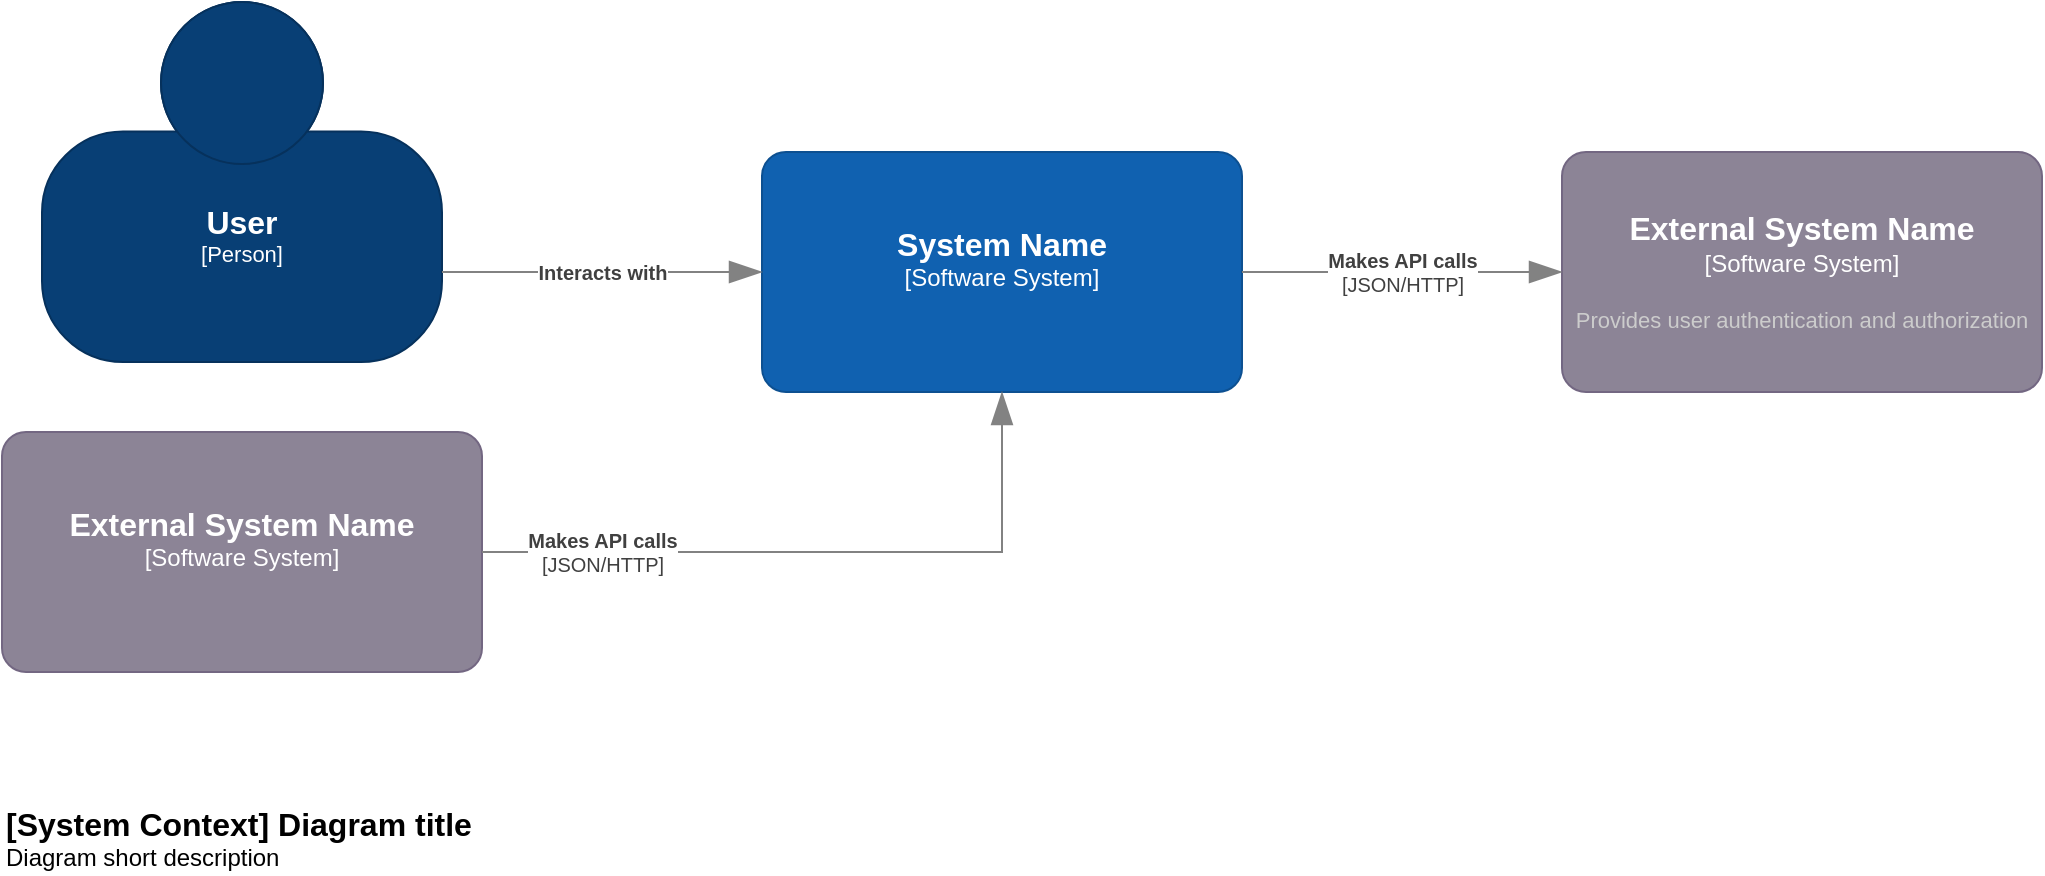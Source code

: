 <mxfile version="25.0.2" pages="3">
  <diagram id="29ZFo15GTYa0qB8WH2Nd" name="Context">
    <mxGraphModel dx="1434" dy="854" grid="1" gridSize="10" guides="1" tooltips="1" connect="1" arrows="1" fold="1" page="1" pageScale="1" pageWidth="1100" pageHeight="850" math="0" shadow="0">
      <root>
        <mxCell id="0" />
        <mxCell id="1" parent="0" />
        <object placeholders="1" c4Name="User" c4Type="Person" c4Description="" label="&lt;font style=&quot;font-size: 16px&quot;&gt;&lt;b&gt;%c4Name%&lt;/b&gt;&lt;/font&gt;&lt;div&gt;[%c4Type%]&lt;/div&gt;&lt;br&gt;&lt;div&gt;&lt;font style=&quot;font-size: 11px&quot;&gt;&lt;font color=&quot;#cccccc&quot;&gt;%c4Description%&lt;/font&gt;&lt;/div&gt;" id="dmXTdPEU5xjh_cCiwNL8-1">
          <mxCell style="html=1;fontSize=11;dashed=0;whiteSpace=wrap;fillColor=#083F75;strokeColor=#06315C;fontColor=#ffffff;shape=mxgraph.c4.person2;align=center;metaEdit=1;points=[[0.5,0,0],[1,0.5,0],[1,0.75,0],[0.75,1,0],[0.5,1,0],[0.25,1,0],[0,0.75,0],[0,0.5,0]];resizable=0;rounded=1;" parent="1" vertex="1">
            <mxGeometry x="80" y="208" width="200" height="180" as="geometry" />
          </mxCell>
        </object>
        <object placeholders="1" c4Name="System Name" c4Type="Software System" c4Description="" label="&lt;font style=&quot;font-size: 16px&quot;&gt;&lt;b&gt;%c4Name%&lt;/b&gt;&lt;/font&gt;&lt;div&gt;[%c4Type%]&lt;/div&gt;&lt;br&gt;&lt;div&gt;&lt;font style=&quot;font-size: 11px&quot;&gt;&lt;font color=&quot;#cccccc&quot;&gt;%c4Description%&lt;/font&gt;&lt;/div&gt;" id="dmXTdPEU5xjh_cCiwNL8-2">
          <mxCell style="rounded=1;whiteSpace=wrap;html=1;labelBackgroundColor=none;fillColor=#1061B0;fontColor=#ffffff;align=center;arcSize=10;strokeColor=#0D5091;metaEdit=1;resizable=0;points=[[0.25,0,0],[0.5,0,0],[0.75,0,0],[1,0.25,0],[1,0.5,0],[1,0.75,0],[0.75,1,0],[0.5,1,0],[0.25,1,0],[0,0.75,0],[0,0.5,0],[0,0.25,0]];" parent="1" vertex="1">
            <mxGeometry x="440" y="283" width="240" height="120" as="geometry" />
          </mxCell>
        </object>
        <object placeholders="1" c4Name="External System Name" c4Type="Software System" c4Description="Provides user authentication and authorization" label="&lt;font style=&quot;font-size: 16px&quot;&gt;&lt;b&gt;%c4Name%&lt;/b&gt;&lt;/font&gt;&lt;div&gt;[%c4Type%]&lt;/div&gt;&lt;br&gt;&lt;div&gt;&lt;font style=&quot;font-size: 11px&quot;&gt;&lt;font color=&quot;#cccccc&quot;&gt;%c4Description%&lt;/font&gt;&lt;/div&gt;" id="dmXTdPEU5xjh_cCiwNL8-3">
          <mxCell style="rounded=1;whiteSpace=wrap;html=1;labelBackgroundColor=none;fillColor=#8C8496;fontColor=#ffffff;align=center;arcSize=10;strokeColor=#736782;metaEdit=1;resizable=0;points=[[0.25,0,0],[0.5,0,0],[0.75,0,0],[1,0.25,0],[1,0.5,0],[1,0.75,0],[0.75,1,0],[0.5,1,0],[0.25,1,0],[0,0.75,0],[0,0.5,0],[0,0.25,0]];" parent="1" vertex="1">
            <mxGeometry x="840" y="283" width="240" height="120" as="geometry" />
          </mxCell>
        </object>
        <object placeholders="1" c4Name="External System Name" c4Type="Software System" c4Description="" label="&lt;font style=&quot;font-size: 16px&quot;&gt;&lt;b&gt;%c4Name%&lt;/b&gt;&lt;/font&gt;&lt;div&gt;[%c4Type%]&lt;/div&gt;&lt;br&gt;&lt;div&gt;&lt;font style=&quot;font-size: 11px&quot;&gt;&lt;font color=&quot;#cccccc&quot;&gt;%c4Description%&lt;/font&gt;&lt;/div&gt;" id="dmXTdPEU5xjh_cCiwNL8-6">
          <mxCell style="rounded=1;whiteSpace=wrap;html=1;labelBackgroundColor=none;fillColor=#8C8496;fontColor=#ffffff;align=center;arcSize=10;strokeColor=#736782;metaEdit=1;resizable=0;points=[[0.25,0,0],[0.5,0,0],[0.75,0,0],[1,0.25,0],[1,0.5,0],[1,0.75,0],[0.75,1,0],[0.5,1,0],[0.25,1,0],[0,0.75,0],[0,0.5,0],[0,0.25,0]];" parent="1" vertex="1">
            <mxGeometry x="60" y="423" width="240" height="120" as="geometry" />
          </mxCell>
        </object>
        <object placeholders="1" c4Name="[System Context] Diagram title" c4Type="ContainerScopeBoundary" c4Description="Diagram short description" label="&lt;font style=&quot;font-size: 16px&quot;&gt;&lt;b&gt;&lt;div style=&quot;text-align: left&quot;&gt;%c4Name%&lt;/div&gt;&lt;/b&gt;&lt;/font&gt;&lt;div style=&quot;text-align: left&quot;&gt;%c4Description%&lt;/div&gt;" id="a-RY7-0Ltxi3Q2lUXP0f-1">
          <mxCell style="text;html=1;strokeColor=none;fillColor=none;align=left;verticalAlign=top;whiteSpace=wrap;rounded=0;metaEdit=1;allowArrows=0;resizable=1;rotatable=0;connectable=0;recursiveResize=0;expand=0;pointerEvents=0;points=[[0.25,0,0],[0.5,0,0],[0.75,0,0],[1,0.25,0],[1,0.5,0],[1,0.75,0],[0.75,1,0],[0.5,1,0],[0.25,1,0],[0,0.75,0],[0,0.5,0],[0,0.25,0]];" parent="1" vertex="1">
            <mxGeometry x="60" y="603" width="260" height="40" as="geometry" />
          </mxCell>
        </object>
        <object placeholders="1" c4Type="Relationship" c4Description="Interacts with" label="&lt;div style=&quot;text-align: left&quot;&gt;&lt;div style=&quot;text-align: center&quot;&gt;&lt;b&gt;%c4Description%&lt;/b&gt;&lt;/div&gt;" id="X_n8-tAwnoOmcZhySzK2-1">
          <mxCell style="endArrow=blockThin;html=1;fontSize=10;fontColor=#404040;strokeWidth=1;endFill=1;strokeColor=#828282;elbow=vertical;metaEdit=1;endSize=14;startSize=14;jumpStyle=arc;jumpSize=16;rounded=0;edgeStyle=orthogonalEdgeStyle;exitX=1;exitY=0.75;exitDx=0;exitDy=0;exitPerimeter=0;entryX=0;entryY=0.5;entryDx=0;entryDy=0;entryPerimeter=0;" parent="1" source="dmXTdPEU5xjh_cCiwNL8-1" target="dmXTdPEU5xjh_cCiwNL8-2" edge="1">
            <mxGeometry width="240" relative="1" as="geometry">
              <mxPoint x="310" y="413" as="sourcePoint" />
              <mxPoint x="550" y="413" as="targetPoint" />
            </mxGeometry>
          </mxCell>
        </object>
        <object placeholders="1" c4Type="Relationship" c4Technology="JSON/HTTP" c4Description="Makes API calls" label="&lt;div style=&quot;text-align: left&quot;&gt;&lt;div style=&quot;text-align: center&quot;&gt;&lt;b&gt;%c4Description%&lt;/b&gt;&lt;/div&gt;&lt;div style=&quot;text-align: center&quot;&gt;[%c4Technology%]&lt;/div&gt;&lt;/div&gt;" id="X_n8-tAwnoOmcZhySzK2-3">
          <mxCell style="endArrow=blockThin;html=1;fontSize=10;fontColor=#404040;strokeWidth=1;endFill=1;strokeColor=#828282;elbow=vertical;metaEdit=1;endSize=14;startSize=14;jumpStyle=arc;jumpSize=16;rounded=0;edgeStyle=orthogonalEdgeStyle;exitX=1;exitY=0.5;exitDx=0;exitDy=0;exitPerimeter=0;entryX=0;entryY=0.5;entryDx=0;entryDy=0;entryPerimeter=0;" parent="1" source="dmXTdPEU5xjh_cCiwNL8-2" target="dmXTdPEU5xjh_cCiwNL8-3" edge="1">
            <mxGeometry width="240" relative="1" as="geometry">
              <mxPoint x="470" y="413" as="sourcePoint" />
              <mxPoint x="710" y="413" as="targetPoint" />
            </mxGeometry>
          </mxCell>
        </object>
        <object placeholders="1" c4Type="Relationship" c4Technology="JSON/HTTP" c4Description="Makes API calls" label="&lt;div style=&quot;text-align: left&quot;&gt;&lt;div style=&quot;text-align: center&quot;&gt;&lt;b&gt;%c4Description%&lt;/b&gt;&lt;/div&gt;&lt;div style=&quot;text-align: center&quot;&gt;[%c4Technology%]&lt;/div&gt;&lt;/div&gt;" id="X_n8-tAwnoOmcZhySzK2-4">
          <mxCell style="endArrow=blockThin;html=1;fontSize=10;fontColor=#404040;strokeWidth=1;endFill=1;strokeColor=#828282;elbow=vertical;metaEdit=1;endSize=14;startSize=14;jumpStyle=arc;jumpSize=16;rounded=0;edgeStyle=orthogonalEdgeStyle;exitX=1;exitY=0.5;exitDx=0;exitDy=0;exitPerimeter=0;entryX=0.5;entryY=1;entryDx=0;entryDy=0;entryPerimeter=0;" parent="1" source="dmXTdPEU5xjh_cCiwNL8-6" target="dmXTdPEU5xjh_cCiwNL8-2" edge="1">
            <mxGeometry x="-0.647" width="240" relative="1" as="geometry">
              <mxPoint x="690" y="353" as="sourcePoint" />
              <mxPoint x="850" y="353" as="targetPoint" />
              <mxPoint as="offset" />
            </mxGeometry>
          </mxCell>
        </object>
      </root>
    </mxGraphModel>
  </diagram>
  <diagram name="Containers" id="tCtJRq_lls6HYRDvSF7L">
    <mxGraphModel dx="1687" dy="1005" grid="1" gridSize="10" guides="1" tooltips="1" connect="1" arrows="1" fold="1" page="1" pageScale="1" pageWidth="1100" pageHeight="850" math="0" shadow="0">
      <root>
        <mxCell id="np7JS_z3wjTXfwnoRR_N-0" />
        <mxCell id="np7JS_z3wjTXfwnoRR_N-1" parent="np7JS_z3wjTXfwnoRR_N-0" />
        <object placeholders="1" c4Name="User" c4Type="Person" c4Description="" label="&lt;font style=&quot;font-size: 16px&quot;&gt;&lt;b&gt;%c4Name%&lt;/b&gt;&lt;/font&gt;&lt;div&gt;[%c4Type%]&lt;/div&gt;&lt;br&gt;&lt;div&gt;&lt;font style=&quot;font-size: 11px&quot;&gt;&lt;font color=&quot;#cccccc&quot;&gt;%c4Description%&lt;/font&gt;&lt;/div&gt;" id="np7JS_z3wjTXfwnoRR_N-2">
          <mxCell style="html=1;fontSize=11;dashed=0;whiteSpace=wrap;fillColor=#083F75;strokeColor=#06315C;fontColor=#ffffff;shape=mxgraph.c4.person2;align=center;metaEdit=1;points=[[0.5,0,0],[1,0.5,0],[1,0.75,0],[0.75,1,0],[0.5,1,0],[0.25,1,0],[0,0.75,0],[0,0.5,0]];resizable=0;rounded=1;" parent="np7JS_z3wjTXfwnoRR_N-1" vertex="1">
            <mxGeometry x="60" y="306" width="200" height="180" as="geometry" />
          </mxCell>
        </object>
        <object placeholders="1" c4Name="System name" c4Type="SystemScopeBoundary" c4Application="Software System" label="&lt;font style=&quot;font-size: 16px&quot;&gt;&lt;b&gt;&lt;div style=&quot;text-align: left&quot;&gt;%c4Name%&lt;/div&gt;&lt;/b&gt;&lt;/font&gt;&lt;div style=&quot;text-align: left&quot;&gt;[%c4Application%]&lt;/div&gt;" id="jvB5Iz3tikfm9UFDgDNp-0">
          <mxCell style="rounded=1;fontSize=11;whiteSpace=wrap;html=1;dashed=1;arcSize=20;fillColor=none;strokeColor=#666666;fontColor=#333333;labelBackgroundColor=none;align=left;verticalAlign=bottom;labelBorderColor=none;spacingTop=0;spacing=10;dashPattern=8 4;metaEdit=1;rotatable=0;perimeter=rectanglePerimeter;noLabel=0;labelPadding=0;allowArrows=0;connectable=0;expand=0;recursiveResize=0;editable=1;pointerEvents=0;absoluteArcSize=1;points=[[0.25,0,0],[0.5,0,0],[0.75,0,0],[1,0.25,0],[1,0.5,0],[1,0.75,0],[0.75,1,0],[0.5,1,0],[0.25,1,0],[0,0.75,0],[0,0.5,0],[0,0.25,0]];" parent="np7JS_z3wjTXfwnoRR_N-1" vertex="1">
            <mxGeometry x="340" y="80" width="890" height="610" as="geometry" />
          </mxCell>
        </object>
        <object placeholders="1" c4Name="Web App" c4Type="Container" c4Technology="Web Framework" c4Description="Description of container role/responsibility." label="&lt;font style=&quot;font-size: 16px&quot;&gt;&lt;b&gt;%c4Name%&lt;/b&gt;&lt;/font&gt;&lt;div&gt;[%c4Type%: %c4Technology%]&lt;/div&gt;&lt;br&gt;&lt;div&gt;&lt;font style=&quot;font-size: 11px&quot;&gt;&lt;font color=&quot;#E6E6E6&quot;&gt;%c4Description%&lt;/font&gt;&lt;/div&gt;" id="xfINK1rcplRFGwOHYDgZ-0">
          <mxCell style="rounded=1;whiteSpace=wrap;html=1;fontSize=11;labelBackgroundColor=none;fillColor=#23A2D9;fontColor=#ffffff;align=center;arcSize=10;strokeColor=#0E7DAD;metaEdit=1;resizable=0;points=[[0.25,0,0],[0.5,0,0],[0.75,0,0],[1,0.25,0],[1,0.5,0],[1,0.75,0],[0.75,1,0],[0.5,1,0],[0.25,1,0],[0,0.75,0],[0,0.5,0],[0,0.25,0]];" parent="np7JS_z3wjTXfwnoRR_N-1" vertex="1">
            <mxGeometry x="400" y="380" width="240" height="120" as="geometry" />
          </mxCell>
        </object>
        <object placeholders="1" c4Name="MySQL Database" c4Type="Container" c4Technology="MySQL" c4Description="Stores relational data" label="&lt;font style=&quot;font-size: 16px&quot;&gt;&lt;b&gt;%c4Name%&lt;/b&gt;&lt;/font&gt;&lt;div&gt;[%c4Type%:&amp;nbsp;%c4Technology%]&lt;/div&gt;&lt;br&gt;&lt;div&gt;&lt;font style=&quot;font-size: 11px&quot;&gt;&lt;font color=&quot;#E6E6E6&quot;&gt;%c4Description%&lt;/font&gt;&lt;/div&gt;" id="wmfX1YPv9ZodKP6MBZub-1">
          <mxCell style="shape=cylinder3;size=15;whiteSpace=wrap;html=1;boundedLbl=1;rounded=0;labelBackgroundColor=none;fillColor=#23A2D9;fontSize=12;fontColor=#ffffff;align=center;strokeColor=#0E7DAD;metaEdit=1;points=[[0.5,0,0],[1,0.25,0],[1,0.5,0],[1,0.75,0],[0.5,1,0],[0,0.75,0],[0,0.5,0],[0,0.25,0]];resizable=0;" parent="np7JS_z3wjTXfwnoRR_N-1" vertex="1">
            <mxGeometry x="950" y="120" width="240" height="120" as="geometry" />
          </mxCell>
        </object>
        <object placeholders="1" c4Name="API" c4Type="Container" c4Technology="Flask" c4Description="" label="&lt;font style=&quot;font-size: 16px&quot;&gt;&lt;b&gt;%c4Name%&lt;/b&gt;&lt;/font&gt;&lt;div&gt;[%c4Type%:&amp;nbsp;%c4Technology%]&lt;/div&gt;&lt;br&gt;&lt;div&gt;&lt;font style=&quot;font-size: 11px&quot;&gt;&lt;font color=&quot;#E6E6E6&quot;&gt;%c4Description%&lt;/font&gt;&lt;/div&gt;" id="wmfX1YPv9ZodKP6MBZub-15">
          <mxCell style="shape=hexagon;size=50;perimeter=hexagonPerimeter2;whiteSpace=wrap;html=1;fixedSize=1;rounded=1;labelBackgroundColor=none;fillColor=#23A2D9;fontSize=12;fontColor=#ffffff;align=center;strokeColor=#0E7DAD;metaEdit=1;points=[[0.5,0,0],[1,0.25,0],[1,0.5,0],[1,0.75,0],[0.5,1,0],[0,0.75,0],[0,0.5,0],[0,0.25,0]];resizable=0;" parent="np7JS_z3wjTXfwnoRR_N-1" vertex="1">
            <mxGeometry x="760" y="355" width="200" height="170" as="geometry" />
          </mxCell>
        </object>
        <object placeholders="1" c4Type="Relationship" c4Technology="JSON/HTTP" c4Description="Makes API calls" label="&lt;div style=&quot;text-align: left&quot;&gt;&lt;div style=&quot;text-align: center&quot;&gt;&lt;b&gt;%c4Description%&lt;/b&gt;&lt;/div&gt;&lt;div style=&quot;text-align: center&quot;&gt;[%c4Technology%]&lt;/div&gt;&lt;/div&gt;" id="wmfX1YPv9ZodKP6MBZub-33">
          <mxCell style="endArrow=blockThin;html=1;fontSize=10;fontColor=#404040;strokeWidth=1;endFill=1;strokeColor=#828282;elbow=vertical;metaEdit=1;endSize=14;startSize=14;jumpStyle=arc;jumpSize=16;rounded=0;edgeStyle=orthogonalEdgeStyle;exitX=1;exitY=0.5;exitDx=0;exitDy=0;exitPerimeter=0;entryX=0;entryY=0.5;entryDx=0;entryDy=0;entryPerimeter=0;" parent="np7JS_z3wjTXfwnoRR_N-1" source="xfINK1rcplRFGwOHYDgZ-0" target="wmfX1YPv9ZodKP6MBZub-15" edge="1">
            <mxGeometry width="240" relative="1" as="geometry">
              <mxPoint x="530" y="400" as="sourcePoint" />
              <mxPoint x="730" y="-175" as="targetPoint" />
              <Array as="points">
                <mxPoint x="640" y="440" />
              </Array>
              <mxPoint as="offset" />
            </mxGeometry>
          </mxCell>
        </object>
        <object placeholders="1" c4Name="MongoDB Database" c4Type="Container" c4Technology="MongoDB" c4Description="Stores data in document form" label="&lt;font style=&quot;font-size: 16px&quot;&gt;&lt;b&gt;%c4Name%&lt;/b&gt;&lt;/font&gt;&lt;div&gt;[%c4Type%:&amp;nbsp;%c4Technology%]&lt;/div&gt;&lt;br&gt;&lt;div&gt;&lt;font style=&quot;font-size: 11px&quot;&gt;&lt;font color=&quot;#E6E6E6&quot;&gt;%c4Description%&lt;/font&gt;&lt;/div&gt;" id="wmfX1YPv9ZodKP6MBZub-50">
          <mxCell style="shape=cylinder3;size=15;whiteSpace=wrap;html=1;boundedLbl=1;rounded=0;labelBackgroundColor=none;fillColor=#23A2D9;fontSize=12;fontColor=#ffffff;align=center;strokeColor=#0E7DAD;metaEdit=1;points=[[0.5,0,0],[1,0.25,0],[1,0.5,0],[1,0.75,0],[0.5,1,0],[0,0.75,0],[0,0.5,0],[0,0.25,0]];resizable=0;" parent="np7JS_z3wjTXfwnoRR_N-1" vertex="1">
            <mxGeometry x="950" y="530" width="240" height="120" as="geometry" />
          </mxCell>
        </object>
        <object placeholders="1" c4Type="Relationship" c4Description="Reads from and writes to" label="&lt;div style=&quot;text-align: left&quot;&gt;&lt;div style=&quot;text-align: center&quot;&gt;&lt;b&gt;%c4Description%&lt;/b&gt;&lt;/div&gt;" id="wmfX1YPv9ZodKP6MBZub-54">
          <mxCell style="endArrow=blockThin;html=1;fontSize=10;fontColor=#404040;strokeWidth=1;endFill=1;strokeColor=#828282;elbow=vertical;metaEdit=1;endSize=14;startSize=14;jumpStyle=none;jumpSize=16;rounded=0;edgeStyle=orthogonalEdgeStyle;exitX=1;exitY=0.5;exitDx=0;exitDy=0;exitPerimeter=0;entryX=0.5;entryY=0;entryDx=0;entryDy=0;entryPerimeter=0;" parent="np7JS_z3wjTXfwnoRR_N-1" source="wmfX1YPv9ZodKP6MBZub-15" target="wmfX1YPv9ZodKP6MBZub-50" edge="1">
            <mxGeometry x="0.586" width="240" relative="1" as="geometry">
              <mxPoint x="1310" y="630" as="sourcePoint" />
              <mxPoint x="1430" y="440" as="targetPoint" />
              <mxPoint as="offset" />
              <Array as="points">
                <mxPoint x="1070" y="440" />
              </Array>
            </mxGeometry>
          </mxCell>
        </object>
        <object placeholders="1" c4Type="Relationship" c4Description="Interacts with" label="&lt;div style=&quot;text-align: left&quot;&gt;&lt;div style=&quot;text-align: center&quot;&gt;&lt;b&gt;%c4Description%&lt;/b&gt;&lt;/div&gt;" id="wmfX1YPv9ZodKP6MBZub-65">
          <mxCell style="endArrow=blockThin;html=1;fontSize=10;fontColor=#404040;strokeWidth=1;endFill=1;strokeColor=#828282;elbow=vertical;metaEdit=1;endSize=14;startSize=14;jumpStyle=arc;jumpSize=16;rounded=0;edgeStyle=orthogonalEdgeStyle;exitX=1;exitY=0.75;exitDx=0;exitDy=0;exitPerimeter=0;entryX=0;entryY=0.5;entryDx=0;entryDy=0;entryPerimeter=0;" parent="np7JS_z3wjTXfwnoRR_N-1" source="np7JS_z3wjTXfwnoRR_N-2" target="xfINK1rcplRFGwOHYDgZ-0" edge="1">
            <mxGeometry x="0.004" width="240" relative="1" as="geometry">
              <mxPoint x="230" y="450" as="sourcePoint" />
              <mxPoint x="470" y="450" as="targetPoint" />
              <mxPoint as="offset" />
            </mxGeometry>
          </mxCell>
        </object>
        <object placeholders="1" c4Name="External system name" c4Type="Software System" c4Description="Description of external software system." label="&lt;font style=&quot;font-size: 16px&quot;&gt;&lt;b&gt;%c4Name%&lt;/b&gt;&lt;/font&gt;&lt;div&gt;[%c4Type%]&lt;/div&gt;&lt;br&gt;&lt;div&gt;&lt;font style=&quot;font-size: 11px&quot;&gt;&lt;font color=&quot;#cccccc&quot;&gt;%c4Description%&lt;/font&gt;&lt;/div&gt;" id="wmfX1YPv9ZodKP6MBZub-68">
          <mxCell style="rounded=1;whiteSpace=wrap;html=1;labelBackgroundColor=none;fillColor=#8C8496;fontColor=#ffffff;align=center;arcSize=10;strokeColor=#736782;metaEdit=1;resizable=0;points=[[0.25,0,0],[0.5,0,0],[0.75,0,0],[1,0.25,0],[1,0.5,0],[1,0.75,0],[0.75,1,0],[0.5,1,0],[0.25,1,0],[0,0.75,0],[0,0.5,0],[0,0.25,0]];" parent="np7JS_z3wjTXfwnoRR_N-1" vertex="1">
            <mxGeometry x="40" y="530" width="240" height="120" as="geometry" />
          </mxCell>
        </object>
        <object placeholders="1" c4Type="Relationship" c4Description="Pulls data from" label="&lt;div style=&quot;text-align: left&quot;&gt;&lt;div style=&quot;text-align: center&quot;&gt;&lt;b&gt;%c4Description%&lt;/b&gt;&lt;/div&gt;" id="wmfX1YPv9ZodKP6MBZub-69">
          <mxCell style="endArrow=blockThin;html=1;fontSize=10;fontColor=#404040;strokeWidth=1;endFill=1;strokeColor=#828282;elbow=vertical;metaEdit=1;endSize=14;startSize=14;jumpStyle=none;jumpSize=16;rounded=0;edgeStyle=orthogonalEdgeStyle;exitX=0.5;exitY=1;exitDx=0;exitDy=0;exitPerimeter=0;entryX=1;entryY=0.5;entryDx=0;entryDy=0;entryPerimeter=0;" parent="np7JS_z3wjTXfwnoRR_N-1" source="wmfX1YPv9ZodKP6MBZub-15" target="wmfX1YPv9ZodKP6MBZub-68" edge="1">
            <mxGeometry x="0.124" width="240" relative="1" as="geometry">
              <mxPoint x="910" y="660" as="sourcePoint" />
              <mxPoint x="450" y="395" as="targetPoint" />
              <mxPoint as="offset" />
            </mxGeometry>
          </mxCell>
        </object>
        <object placeholders="1" c4Name="External system name" c4Type="Software System" c4Description="Description of external software system." label="&lt;font style=&quot;font-size: 16px&quot;&gt;&lt;b&gt;%c4Name%&lt;/b&gt;&lt;/font&gt;&lt;div&gt;[%c4Type%]&lt;/div&gt;&lt;br&gt;&lt;div&gt;&lt;font style=&quot;font-size: 11px&quot;&gt;&lt;font color=&quot;#cccccc&quot;&gt;%c4Description%&lt;/font&gt;&lt;/div&gt;" id="wmfX1YPv9ZodKP6MBZub-70">
          <mxCell style="rounded=1;whiteSpace=wrap;html=1;labelBackgroundColor=none;fillColor=#8C8496;fontColor=#ffffff;align=center;arcSize=10;strokeColor=#736782;metaEdit=1;resizable=0;points=[[0.25,0,0],[0.5,0,0],[0.75,0,0],[1,0.25,0],[1,0.5,0],[1,0.75,0],[0.75,1,0],[0.5,1,0],[0.25,1,0],[0,0.75,0],[0,0.5,0],[0,0.25,0]];" parent="np7JS_z3wjTXfwnoRR_N-1" vertex="1">
            <mxGeometry x="40" y="120" width="240" height="120" as="geometry" />
          </mxCell>
        </object>
        <object placeholders="1" c4Type="Relationship" c4Description="Pushes data to" label="&lt;div style=&quot;text-align: left&quot;&gt;&lt;div style=&quot;text-align: center&quot;&gt;&lt;b&gt;%c4Description%&lt;/b&gt;&lt;/div&gt;" id="wmfX1YPv9ZodKP6MBZub-71">
          <mxCell style="endArrow=blockThin;html=1;fontSize=10;fontColor=#404040;strokeWidth=1;endFill=1;strokeColor=#828282;elbow=vertical;metaEdit=1;endSize=14;startSize=14;jumpStyle=none;jumpSize=16;rounded=0;edgeStyle=orthogonalEdgeStyle;exitX=1;exitY=0.5;exitDx=0;exitDy=0;exitPerimeter=0;entryX=0.5;entryY=0;entryDx=0;entryDy=0;entryPerimeter=0;" parent="np7JS_z3wjTXfwnoRR_N-1" source="wmfX1YPv9ZodKP6MBZub-70" target="wmfX1YPv9ZodKP6MBZub-15" edge="1">
            <mxGeometry x="-0.226" width="240" relative="1" as="geometry">
              <mxPoint x="920" y="670" as="sourcePoint" />
              <mxPoint x="1010" y="745" as="targetPoint" />
              <mxPoint as="offset" />
            </mxGeometry>
          </mxCell>
        </object>
        <object placeholders="1" c4Type="Relationship" c4Description="Reads from and writes to" label="&lt;div style=&quot;text-align: left&quot;&gt;&lt;div style=&quot;text-align: center&quot;&gt;&lt;b&gt;%c4Description%&lt;/b&gt;&lt;/div&gt;" id="TCu_sH_ZDMlVBS6_KoUE-1">
          <mxCell style="endArrow=blockThin;html=1;fontSize=10;fontColor=#404040;strokeWidth=1;endFill=1;strokeColor=#828282;elbow=vertical;metaEdit=1;endSize=14;startSize=14;jumpStyle=none;jumpSize=16;rounded=0;edgeStyle=orthogonalEdgeStyle;exitX=1;exitY=0.5;exitDx=0;exitDy=0;exitPerimeter=0;entryX=0.5;entryY=1;entryDx=0;entryDy=0;entryPerimeter=0;" edge="1" parent="np7JS_z3wjTXfwnoRR_N-1" source="wmfX1YPv9ZodKP6MBZub-15" target="wmfX1YPv9ZodKP6MBZub-1">
            <mxGeometry x="0.474" width="240" relative="1" as="geometry">
              <mxPoint x="1110" y="450" as="sourcePoint" />
              <mxPoint x="1370" y="535" as="targetPoint" />
              <mxPoint as="offset" />
              <Array as="points">
                <mxPoint x="1070" y="440" />
                <mxPoint x="1070" y="240" />
              </Array>
            </mxGeometry>
          </mxCell>
        </object>
      </root>
    </mxGraphModel>
  </diagram>
  <diagram id="o68Ap4vjapr46MU6Teyv" name="Logical Diagram">
    <mxGraphModel dx="1434" dy="854" grid="1" gridSize="10" guides="1" tooltips="1" connect="1" arrows="1" fold="1" page="1" pageScale="1" pageWidth="850" pageHeight="1100" math="0" shadow="0">
      <root>
        <mxCell id="0" />
        <mxCell id="1" parent="0" />
        <mxCell id="4elWS4z_00SLx07atlXO-1" value="&lt;b&gt;AWS Cloud&lt;/b&gt;" style="points=[[0,0],[0.25,0],[0.5,0],[0.75,0],[1,0],[1,0.25],[1,0.5],[1,0.75],[1,1],[0.75,1],[0.5,1],[0.25,1],[0,1],[0,0.75],[0,0.5],[0,0.25]];outlineConnect=0;gradientColor=none;html=1;whiteSpace=wrap;fontSize=12;fontStyle=0;container=1;pointerEvents=0;collapsible=0;recursiveResize=0;shape=mxgraph.aws4.group;grIcon=mxgraph.aws4.group_aws_cloud_alt;strokeColor=#232F3E;fillColor=default;verticalAlign=top;align=left;spacingLeft=30;fontColor=#232F3E;dashed=0;labelBackgroundColor=none;" parent="1" vertex="1">
          <mxGeometry x="100" y="165" width="650" height="770" as="geometry" />
        </mxCell>
        <mxCell id="4elWS4z_00SLx07atlXO-2" value="&lt;font color=&quot;#000000&quot;&gt;&lt;b&gt;Region: us-east-1&lt;/b&gt;&lt;/font&gt;" style="sketch=0;outlineConnect=0;gradientColor=none;html=1;whiteSpace=wrap;fontSize=12;fontStyle=0;shape=mxgraph.aws4.group;grIcon=mxgraph.aws4.group_region;strokeColor=#232F3E;fillColor=none;verticalAlign=top;align=left;spacingLeft=30;fontColor=#879196;dashed=1;" parent="4elWS4z_00SLx07atlXO-1" vertex="1">
          <mxGeometry x="31" y="30" width="589" height="710" as="geometry" />
        </mxCell>
        <mxCell id="4elWS4z_00SLx07atlXO-3" value="&lt;font color=&quot;#000000&quot;&gt;&lt;b&gt;VPC: example-vpc&lt;/b&gt;&lt;/font&gt;" style="sketch=0;outlineConnect=0;html=1;whiteSpace=wrap;fontSize=12;fontStyle=0;shape=mxgraph.aws4.group;grIcon=mxgraph.aws4.group_vpc;strokeColor=#232F3E;fillColor=default;verticalAlign=top;align=left;spacingLeft=30;fontColor=#ffffff;dashed=0;" parent="4elWS4z_00SLx07atlXO-1" vertex="1">
          <mxGeometry x="63.72" y="60" width="526.28" height="650" as="geometry" />
        </mxCell>
        <mxCell id="4elWS4z_00SLx07atlXO-4" value="&lt;font color=&quot;#000000&quot;&gt;&lt;b&gt;Availability Zone: us-east-1a&lt;/b&gt;&lt;/font&gt;" style="sketch=0;outlineConnect=0;gradientColor=none;html=1;whiteSpace=wrap;fontSize=12;fontStyle=0;shape=mxgraph.aws4.group;grIcon=mxgraph.aws4.group_availability_zone;strokeColor=#232F3E;fillColor=default;verticalAlign=top;align=left;spacingLeft=30;fontColor=#545B64;dashed=1;" parent="4elWS4z_00SLx07atlXO-1" vertex="1">
          <mxGeometry x="97" y="90" width="463" height="280" as="geometry" />
        </mxCell>
        <mxCell id="4elWS4z_00SLx07atlXO-5" value="&lt;font color=&quot;#000000&quot;&gt;&lt;b&gt;Availability Zone: us-east-1b&lt;/b&gt;&lt;/font&gt;" style="sketch=0;outlineConnect=0;gradientColor=none;html=1;whiteSpace=wrap;fontSize=12;fontStyle=0;shape=mxgraph.aws4.group;grIcon=mxgraph.aws4.group_availability_zone;strokeColor=#232f3e;fillColor=default;verticalAlign=bottom;align=left;spacingLeft=30;fontColor=#545B64;dashed=1;" parent="4elWS4z_00SLx07atlXO-1" vertex="1">
          <mxGeometry x="92" y="390" width="468" height="290" as="geometry" />
        </mxCell>
        <mxCell id="4elWS4z_00SLx07atlXO-6" value="Public Subnet B (192.168.2.0/24)" style="points=[[0,0],[0.25,0],[0.5,0],[0.75,0],[1,0],[1,0.25],[1,0.5],[1,0.75],[1,1],[0.75,1],[0.5,1],[0.25,1],[0,1],[0,0.75],[0,0.5],[0,0.25]];outlineConnect=0;gradientColor=none;html=1;whiteSpace=wrap;fontSize=12;fontStyle=0;container=1;pointerEvents=0;collapsible=0;recursiveResize=0;shape=mxgraph.aws4.group;grIcon=mxgraph.aws4.group_security_group;grStroke=0;strokeColor=#7AA116;fillColor=#F2F6E8;verticalAlign=bottom;align=left;spacingLeft=30;fontColor=#248814;dashed=0;" parent="4elWS4z_00SLx07atlXO-1" vertex="1">
          <mxGeometry x="127" y="410" width="160" height="240" as="geometry" />
        </mxCell>
        <mxCell id="83y31rbtRLlwrsBJO1_2-2" value="reverse-proxy&lt;div&gt;EC2 Instance&lt;br&gt;&lt;div&gt;192.168.2.20&lt;/div&gt;&lt;/div&gt;" style="sketch=0;outlineConnect=0;fontColor=#232F3E;gradientColor=none;strokeColor=#ffffff;fillColor=#232F3E;dashed=0;verticalLabelPosition=middle;verticalAlign=bottom;align=center;html=1;fontSize=10;fontStyle=1;spacing=3;shape=mxgraph.aws4.productIcon;prIcon=mxgraph.aws4.ec2;" parent="4elWS4z_00SLx07atlXO-6" vertex="1">
          <mxGeometry x="35" y="70" width="90" height="130" as="geometry" />
        </mxCell>
        <mxCell id="4elWS4z_00SLx07atlXO-7" value="Public Subnet A (192.168.1.0/24)" style="points=[[0,0],[0.25,0],[0.5,0],[0.75,0],[1,0],[1,0.25],[1,0.5],[1,0.75],[1,1],[0.75,1],[0.5,1],[0.25,1],[0,1],[0,0.75],[0,0.5],[0,0.25]];outlineConnect=0;gradientColor=none;html=1;whiteSpace=wrap;fontSize=12;fontStyle=0;container=1;pointerEvents=0;collapsible=0;recursiveResize=0;shape=mxgraph.aws4.group;grIcon=mxgraph.aws4.group_security_group;grStroke=0;strokeColor=#7AA116;fillColor=#F2F6E8;verticalAlign=top;align=left;spacingLeft=30;fontColor=#248814;dashed=0;" parent="4elWS4z_00SLx07atlXO-1" vertex="1">
          <mxGeometry x="127" y="120" width="160" height="230" as="geometry" />
        </mxCell>
        <mxCell id="83y31rbtRLlwrsBJO1_2-1" value="reverse-proxy&lt;div&gt;EC2 Instance&lt;br&gt;&lt;div&gt;192.168.1.20&lt;/div&gt;&lt;/div&gt;" style="sketch=0;outlineConnect=0;fontColor=#232F3E;gradientColor=none;strokeColor=#ffffff;fillColor=#232F3E;dashed=0;verticalLabelPosition=middle;verticalAlign=bottom;align=center;html=1;fontSize=10;fontStyle=1;spacing=3;shape=mxgraph.aws4.productIcon;prIcon=mxgraph.aws4.ec2;" parent="4elWS4z_00SLx07atlXO-7" vertex="1">
          <mxGeometry x="35" y="45" width="90" height="130" as="geometry" />
        </mxCell>
        <mxCell id="4elWS4z_00SLx07atlXO-8" value="Private Subnet A (10.0.1.0/16)" style="points=[[0,0],[0.25,0],[0.5,0],[0.75,0],[1,0],[1,0.25],[1,0.5],[1,0.75],[1,1],[0.75,1],[0.5,1],[0.25,1],[0,1],[0,0.75],[0,0.5],[0,0.25]];outlineConnect=0;gradientColor=none;html=1;whiteSpace=wrap;fontSize=12;fontStyle=0;container=1;pointerEvents=0;collapsible=0;recursiveResize=0;shape=mxgraph.aws4.group;grIcon=mxgraph.aws4.group_security_group;grStroke=0;strokeColor=#00A4A6;fillColor=#E6F6F7;verticalAlign=top;align=left;spacingLeft=30;fontColor=#147EBA;dashed=0;" parent="4elWS4z_00SLx07atlXO-1" vertex="1">
          <mxGeometry x="307" y="120" width="223" height="230" as="geometry" />
        </mxCell>
        <mxCell id="4elWS4z_00SLx07atlXO-11" value="&lt;div&gt;my-app&lt;div&gt;EC2 Instance&lt;/div&gt;10.0.1.5&lt;/div&gt;" style="sketch=0;outlineConnect=0;fontColor=#232F3E;gradientColor=none;strokeColor=#ffffff;fillColor=#232F3E;dashed=0;verticalLabelPosition=middle;verticalAlign=bottom;align=center;html=1;fontSize=10;fontStyle=1;spacing=3;shape=mxgraph.aws4.productIcon;prIcon=mxgraph.aws4.ec2;" parent="4elWS4z_00SLx07atlXO-8" vertex="1">
          <mxGeometry x="66.5" y="45" width="90" height="130" as="geometry" />
        </mxCell>
        <mxCell id="4elWS4z_00SLx07atlXO-10" value="Private Subnet B (10.0.2.1/16)" style="points=[[0,0],[0.25,0],[0.5,0],[0.75,0],[1,0],[1,0.25],[1,0.5],[1,0.75],[1,1],[0.75,1],[0.5,1],[0.25,1],[0,1],[0,0.75],[0,0.5],[0,0.25]];outlineConnect=0;gradientColor=none;html=1;whiteSpace=wrap;fontSize=12;fontStyle=0;container=1;pointerEvents=0;collapsible=0;recursiveResize=0;shape=mxgraph.aws4.group;grIcon=mxgraph.aws4.group_security_group;grStroke=0;strokeColor=#00A4A6;fillColor=#E6F6F7;verticalAlign=bottom;align=left;spacingLeft=30;fontColor=#147EBA;dashed=0;" parent="4elWS4z_00SLx07atlXO-1" vertex="1">
          <mxGeometry x="307" y="410" width="223" height="240" as="geometry" />
        </mxCell>
        <mxCell id="4elWS4z_00SLx07atlXO-16" value="my-app&lt;div&gt;EC2 Instance&lt;/div&gt;10.0.2.5" style="sketch=0;outlineConnect=0;fontColor=#232F3E;gradientColor=none;strokeColor=#ffffff;fillColor=#232F3E;dashed=0;verticalLabelPosition=middle;verticalAlign=bottom;align=center;html=1;fontSize=10;fontStyle=1;spacing=3;shape=mxgraph.aws4.productIcon;prIcon=mxgraph.aws4.ec2;" parent="4elWS4z_00SLx07atlXO-10" vertex="1">
          <mxGeometry x="66.5" y="70" width="90" height="130" as="geometry" />
        </mxCell>
        <mxCell id="4elWS4z_00SLx07atlXO-20" value="" style="group" parent="4elWS4z_00SLx07atlXO-1" vertex="1" connectable="0">
          <mxGeometry x="370" y="302.5" width="91" height="165" as="geometry" />
        </mxCell>
        <mxCell id="4elWS4z_00SLx07atlXO-21" value="&lt;b&gt;&lt;font style=&quot;font-size: 10px;&quot;&gt;10.0.2.1&lt;/font&gt;&lt;/b&gt;" style="text;html=1;align=center;verticalAlign=middle;whiteSpace=wrap;rounded=0;" parent="4elWS4z_00SLx07atlXO-20" vertex="1">
          <mxGeometry y="148.5" width="91" height="16.5" as="geometry" />
        </mxCell>
        <mxCell id="4elWS4z_00SLx07atlXO-22" value="&lt;div&gt;backend&lt;/div&gt;Network Load Balancer" style="sketch=0;outlineConnect=0;fontColor=#232F3E;gradientColor=none;strokeColor=#ffffff;fillColor=#232F3E;dashed=0;verticalLabelPosition=middle;verticalAlign=bottom;align=center;html=1;whiteSpace=wrap;fontSize=10;fontStyle=1;spacing=3;shape=mxgraph.aws4.productIcon;prIcon=mxgraph.aws4.network_load_balancer;" parent="4elWS4z_00SLx07atlXO-20" vertex="1">
          <mxGeometry y="16.5" width="91" height="132" as="geometry" />
        </mxCell>
        <mxCell id="4elWS4z_00SLx07atlXO-23" value="&lt;font style=&quot;font-size: 10px;&quot;&gt;&lt;b&gt;10.0.1.1&lt;/b&gt;&lt;/font&gt;" style="text;html=1;align=center;verticalAlign=middle;whiteSpace=wrap;rounded=0;" parent="4elWS4z_00SLx07atlXO-20" vertex="1">
          <mxGeometry width="91" height="16.5" as="geometry" />
        </mxCell>
        <mxCell id="83y31rbtRLlwrsBJO1_2-5" value="" style="group" parent="4elWS4z_00SLx07atlXO-1" vertex="1" connectable="0">
          <mxGeometry x="162" y="301" width="90" height="173" as="geometry" />
        </mxCell>
        <mxCell id="4elWS4z_00SLx07atlXO-9" value="&lt;br&gt;&lt;br&gt;&lt;div&gt;frontend&lt;br&gt;&lt;div&gt;Network Load Balancer&lt;/div&gt;&lt;/div&gt;" style="sketch=0;outlineConnect=0;fontColor=#232F3E;gradientColor=none;strokeColor=#ffffff;fillColor=#232F3E;dashed=0;verticalLabelPosition=middle;verticalAlign=bottom;align=center;html=1;whiteSpace=wrap;fontSize=10;fontStyle=1;spacing=3;shape=mxgraph.aws4.productIcon;prIcon=mxgraph.aws4.network_load_balancer;" parent="83y31rbtRLlwrsBJO1_2-5" vertex="1">
          <mxGeometry y="20" width="90" height="130" as="geometry" />
        </mxCell>
        <mxCell id="83y31rbtRLlwrsBJO1_2-4" value="&lt;font&gt;&lt;b&gt;192.168.2.1&lt;/b&gt;&lt;/font&gt;" style="text;html=1;align=center;verticalAlign=middle;whiteSpace=wrap;rounded=0;fontSize=10;" parent="83y31rbtRLlwrsBJO1_2-5" vertex="1">
          <mxGeometry y="150" width="90" height="16.5" as="geometry" />
        </mxCell>
        <mxCell id="83y31rbtRLlwrsBJO1_2-3" value="&lt;font style=&quot;font-size: 10px;&quot;&gt;&lt;b&gt;192.168.1.1&lt;/b&gt;&lt;/font&gt;" style="text;html=1;align=center;verticalAlign=middle;whiteSpace=wrap;rounded=0;" parent="83y31rbtRLlwrsBJO1_2-5" vertex="1">
          <mxGeometry y="3.5" width="90" height="16.5" as="geometry" />
        </mxCell>
      </root>
    </mxGraphModel>
  </diagram>
</mxfile>
